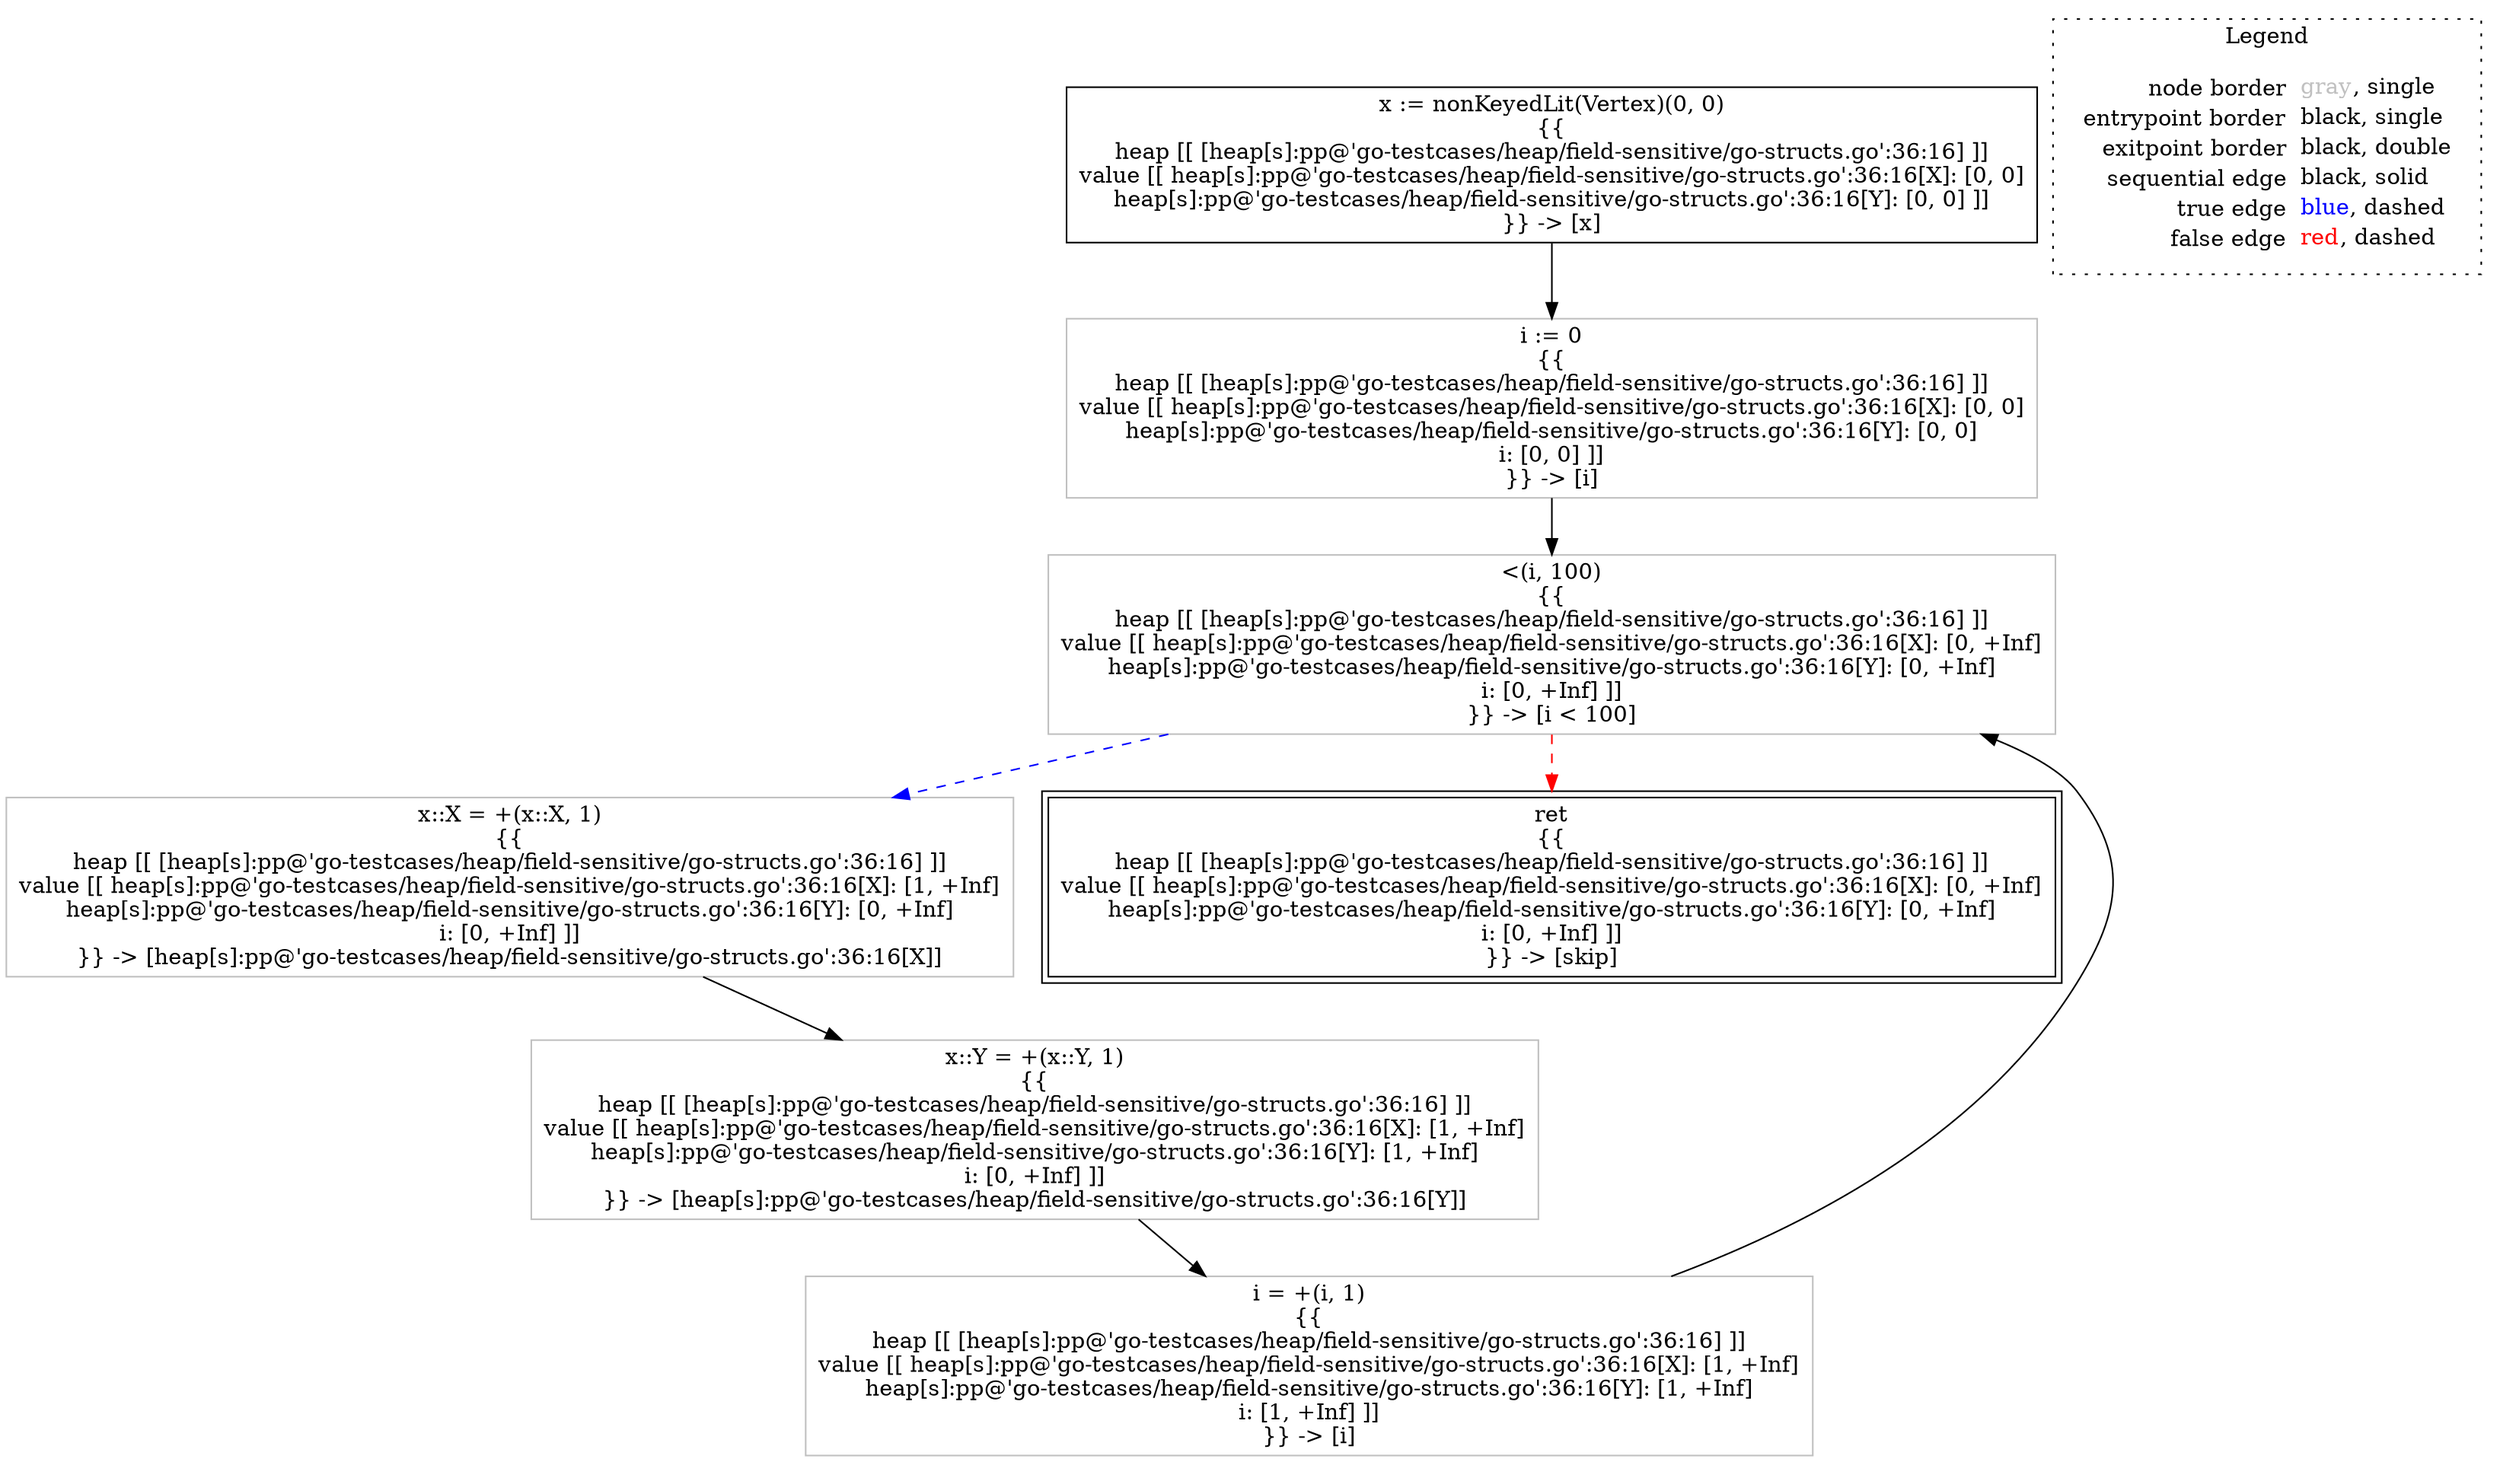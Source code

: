 digraph {
	"node0" [shape="rect",color="black",label=<x := nonKeyedLit(Vertex)(0, 0)<BR/>{{<BR/>heap [[ [heap[s]:pp@'go-testcases/heap/field-sensitive/go-structs.go':36:16] ]]<BR/>value [[ heap[s]:pp@'go-testcases/heap/field-sensitive/go-structs.go':36:16[X]: [0, 0]<BR/>heap[s]:pp@'go-testcases/heap/field-sensitive/go-structs.go':36:16[Y]: [0, 0] ]]<BR/>}} -&gt; [x]>];
	"node1" [shape="rect",color="gray",label=<&lt;(i, 100)<BR/>{{<BR/>heap [[ [heap[s]:pp@'go-testcases/heap/field-sensitive/go-structs.go':36:16] ]]<BR/>value [[ heap[s]:pp@'go-testcases/heap/field-sensitive/go-structs.go':36:16[X]: [0, +Inf]<BR/>heap[s]:pp@'go-testcases/heap/field-sensitive/go-structs.go':36:16[Y]: [0, +Inf]<BR/>i: [0, +Inf] ]]<BR/>}} -&gt; [i &lt; 100]>];
	"node2" [shape="rect",color="gray",label=<i := 0<BR/>{{<BR/>heap [[ [heap[s]:pp@'go-testcases/heap/field-sensitive/go-structs.go':36:16] ]]<BR/>value [[ heap[s]:pp@'go-testcases/heap/field-sensitive/go-structs.go':36:16[X]: [0, 0]<BR/>heap[s]:pp@'go-testcases/heap/field-sensitive/go-structs.go':36:16[Y]: [0, 0]<BR/>i: [0, 0] ]]<BR/>}} -&gt; [i]>];
	"node3" [shape="rect",color="gray",label=<i = +(i, 1)<BR/>{{<BR/>heap [[ [heap[s]:pp@'go-testcases/heap/field-sensitive/go-structs.go':36:16] ]]<BR/>value [[ heap[s]:pp@'go-testcases/heap/field-sensitive/go-structs.go':36:16[X]: [1, +Inf]<BR/>heap[s]:pp@'go-testcases/heap/field-sensitive/go-structs.go':36:16[Y]: [1, +Inf]<BR/>i: [1, +Inf] ]]<BR/>}} -&gt; [i]>];
	"node4" [shape="rect",color="gray",label=<x::Y = +(x::Y, 1)<BR/>{{<BR/>heap [[ [heap[s]:pp@'go-testcases/heap/field-sensitive/go-structs.go':36:16] ]]<BR/>value [[ heap[s]:pp@'go-testcases/heap/field-sensitive/go-structs.go':36:16[X]: [1, +Inf]<BR/>heap[s]:pp@'go-testcases/heap/field-sensitive/go-structs.go':36:16[Y]: [1, +Inf]<BR/>i: [0, +Inf] ]]<BR/>}} -&gt; [heap[s]:pp@'go-testcases/heap/field-sensitive/go-structs.go':36:16[Y]]>];
	"node5" [shape="rect",color="gray",label=<x::X = +(x::X, 1)<BR/>{{<BR/>heap [[ [heap[s]:pp@'go-testcases/heap/field-sensitive/go-structs.go':36:16] ]]<BR/>value [[ heap[s]:pp@'go-testcases/heap/field-sensitive/go-structs.go':36:16[X]: [1, +Inf]<BR/>heap[s]:pp@'go-testcases/heap/field-sensitive/go-structs.go':36:16[Y]: [0, +Inf]<BR/>i: [0, +Inf] ]]<BR/>}} -&gt; [heap[s]:pp@'go-testcases/heap/field-sensitive/go-structs.go':36:16[X]]>];
	"node6" [shape="rect",color="black",peripheries="2",label=<ret<BR/>{{<BR/>heap [[ [heap[s]:pp@'go-testcases/heap/field-sensitive/go-structs.go':36:16] ]]<BR/>value [[ heap[s]:pp@'go-testcases/heap/field-sensitive/go-structs.go':36:16[X]: [0, +Inf]<BR/>heap[s]:pp@'go-testcases/heap/field-sensitive/go-structs.go':36:16[Y]: [0, +Inf]<BR/>i: [0, +Inf] ]]<BR/>}} -&gt; [skip]>];
	"node1" -> "node5" [color="blue",style="dashed"];
	"node1" -> "node6" [color="red",style="dashed"];
	"node2" -> "node1" [color="black"];
	"node3" -> "node1" [color="black"];
	"node4" -> "node3" [color="black"];
	"node5" -> "node4" [color="black"];
	"node0" -> "node2" [color="black"];
subgraph cluster_legend {
	label="Legend";
	style=dotted;
	node [shape=plaintext];
	"legend" [label=<<table border="0" cellpadding="2" cellspacing="0" cellborder="0"><tr><td align="right">node border&nbsp;</td><td align="left"><font color="gray">gray</font>, single</td></tr><tr><td align="right">entrypoint border&nbsp;</td><td align="left"><font color="black">black</font>, single</td></tr><tr><td align="right">exitpoint border&nbsp;</td><td align="left"><font color="black">black</font>, double</td></tr><tr><td align="right">sequential edge&nbsp;</td><td align="left"><font color="black">black</font>, solid</td></tr><tr><td align="right">true edge&nbsp;</td><td align="left"><font color="blue">blue</font>, dashed</td></tr><tr><td align="right">false edge&nbsp;</td><td align="left"><font color="red">red</font>, dashed</td></tr></table>>];
}

}
